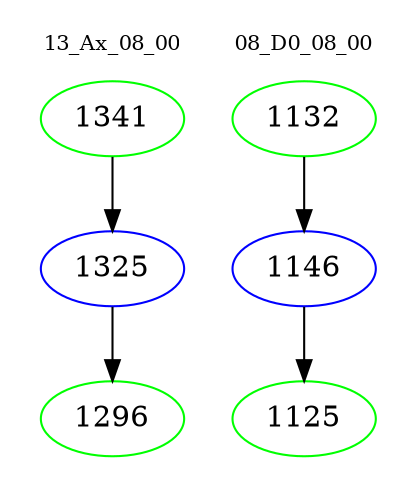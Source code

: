 digraph{
subgraph cluster_0 {
color = white
label = "13_Ax_08_00";
fontsize=10;
T0_1341 [label="1341", color="green"]
T0_1341 -> T0_1325 [color="black"]
T0_1325 [label="1325", color="blue"]
T0_1325 -> T0_1296 [color="black"]
T0_1296 [label="1296", color="green"]
}
subgraph cluster_1 {
color = white
label = "08_D0_08_00";
fontsize=10;
T1_1132 [label="1132", color="green"]
T1_1132 -> T1_1146 [color="black"]
T1_1146 [label="1146", color="blue"]
T1_1146 -> T1_1125 [color="black"]
T1_1125 [label="1125", color="green"]
}
}
